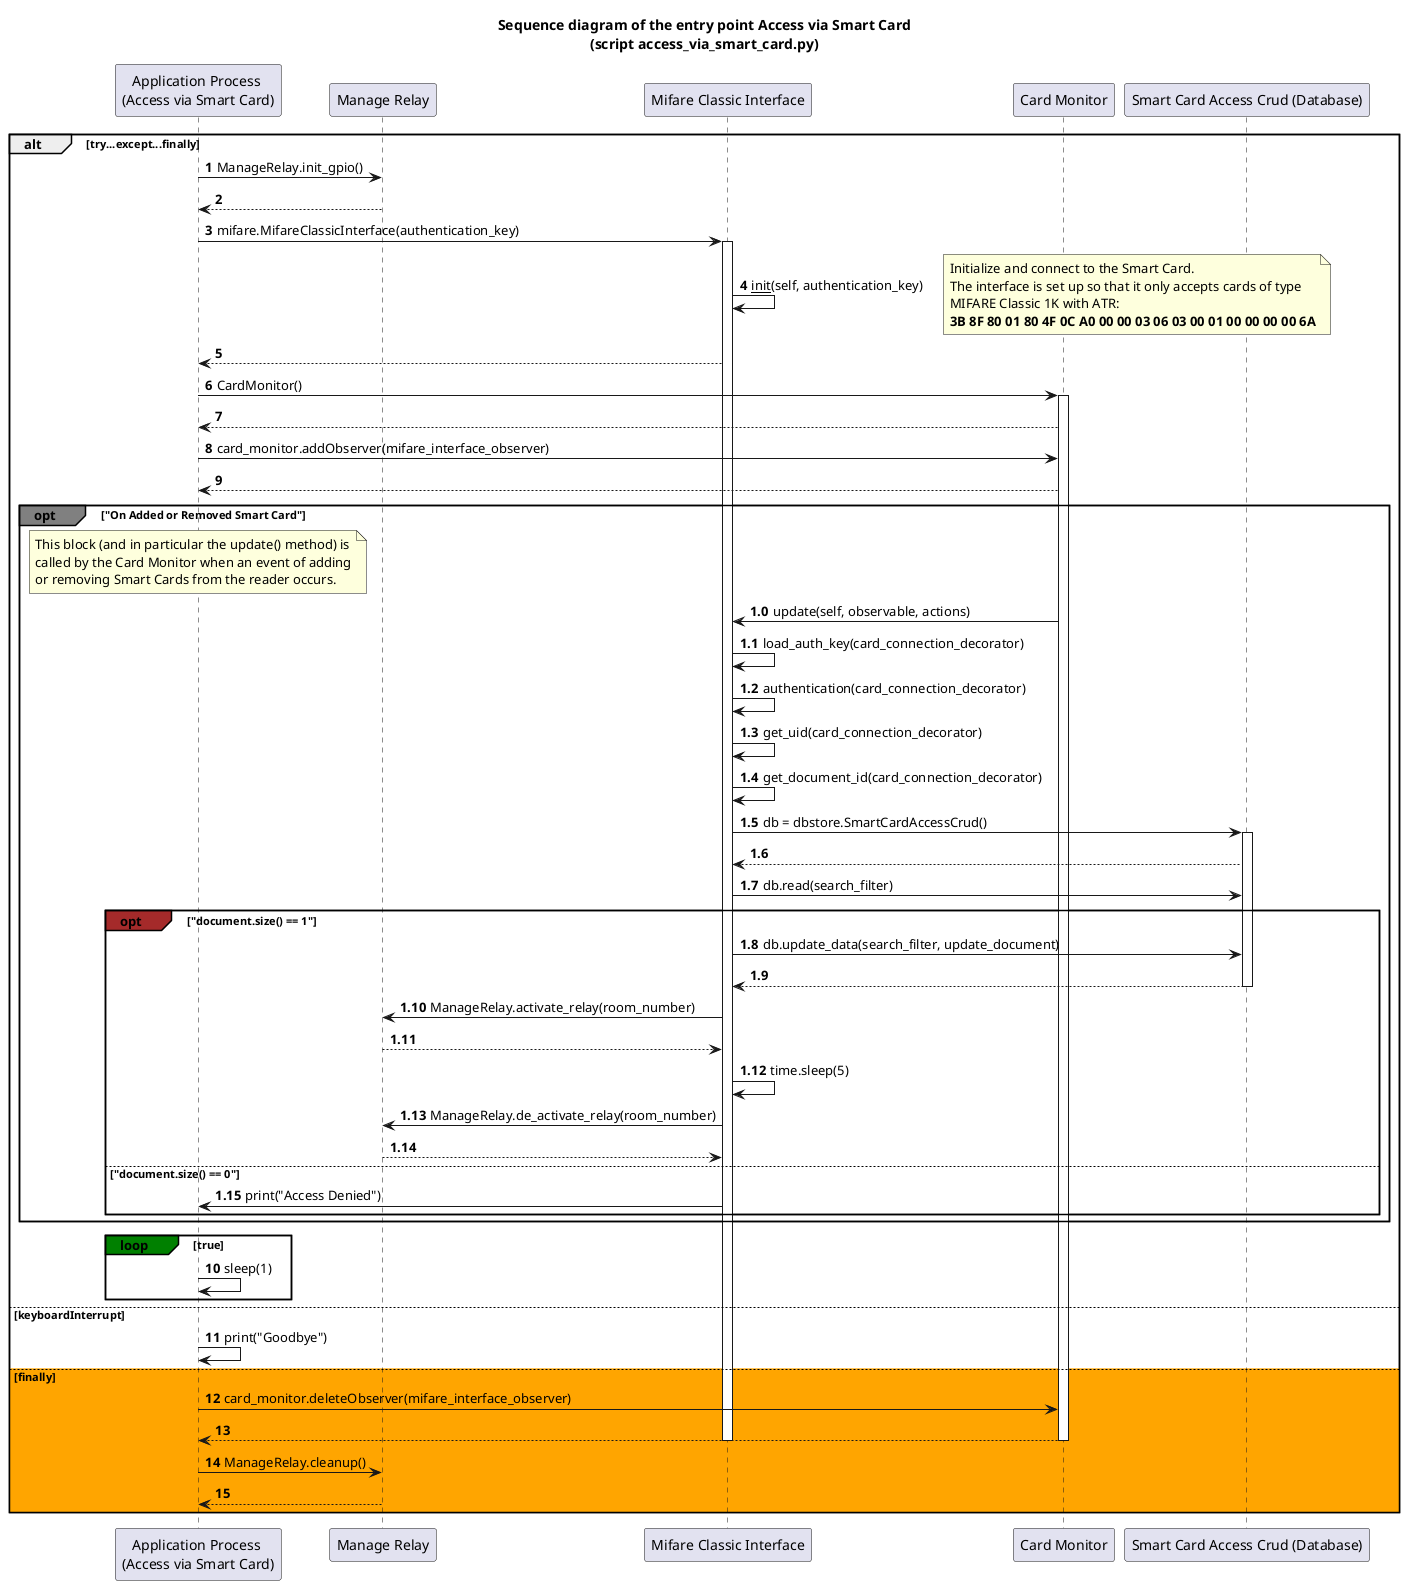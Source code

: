 @startuml
'https://plantuml.com/sequence-diagram

title
**Sequence diagram of the entry point Access via Smart Card**
(script access_via_smart_card.py)
end title

autonumber
participant "Application Process \n(Access via Smart Card)" as ap
participant "Manage Relay" as mr
participant "Mifare Classic Interface" as mci
participant "Card Monitor" as cm
participant "Smart Card Access Crud (Database)" as crud

alt try...except...finally
    ap -> mr: ManageRelay.init_gpio()
    mr --> ap

    ap -> mci: mifare.MifareClassicInterface(authentication_key)
    activate mci
    mci -> mci: __init__(self, authentication_key)
    note right
    Initialize and connect to the Smart Card.
    The interface is set up so that it only accepts cards of type
    MIFARE Classic 1K with ATR:
    **3B 8F 80 01 80 4F 0C A0 00 00 03 06 03 00 01 00 00 00 00 6A**
    end note
    mci --> ap

    ap -> cm: CardMonitor()
    activate cm
    cm --> ap
    ap -> cm: card_monitor.addObserver(mifare_interface_observer)
    cm --> ap
    autonumber stop
    opt#Gray "On Added or Removed Smart Card"
        autonumber 1.0
        note over ap
            This block (and in particular the update() method) is
            called by the Card Monitor when an event of adding
            or removing Smart Cards from the reader occurs.
        end note
        cm -> mci: update(self, observable, actions)
        mci -> mci: load_auth_key(card_connection_decorator)
        mci -> mci: authentication(card_connection_decorator)
        mci -> mci: get_uid(card_connection_decorator)
        mci -> mci: get_document_id(card_connection_decorator)
        mci -> crud:  db = dbstore.SmartCardAccessCrud()
        activate crud
        crud --> mci
        mci -> crud: db.read(search_filter)
        opt#Brown "document.size() == 1"
            mci -> crud: db.update_data(search_filter, update_document)
            crud --> mci
            deactivate crud
            mci -> mr: ManageRelay.activate_relay(room_number)
            mr --> mci
            mci -> mci: time.sleep(5)
            mci -> mr: ManageRelay.de_activate_relay(room_number)
            mr --> mci
        else "document.size() == 0"
            mci -> ap: print("Access Denied")
        end
        autonumber stop
    end
    autonumber 10

    loop#Green true
        ap -> ap: sleep(1)
    end
else keyboardInterrupt
    ap -> ap: print("Goodbye")
else #Orange finally
    ap -> cm: card_monitor.deleteObserver(mifare_interface_observer)
    cm --> ap
    deactivate cm
    deactivate mci
    ap -> mr: ManageRelay.cleanup()
    mr --> ap
end
@enduml